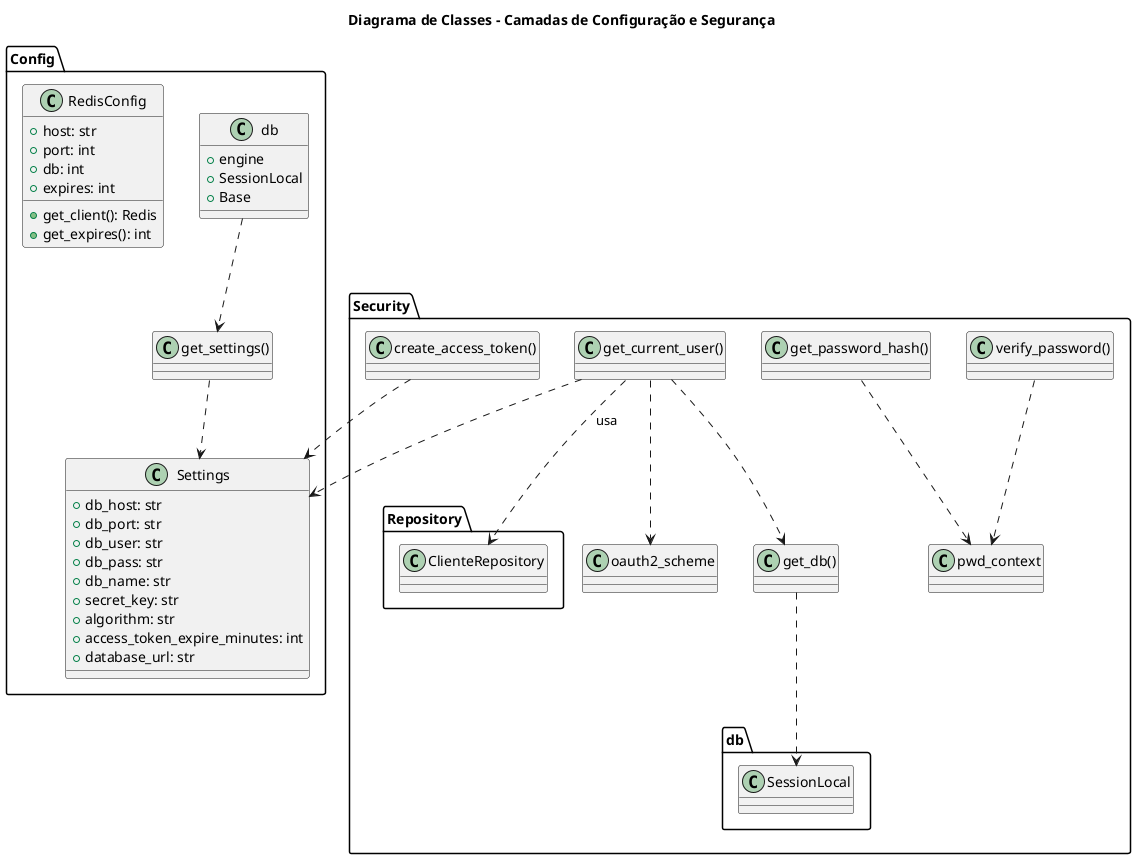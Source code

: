 @startuml
title Diagrama de Classes - Camadas de Configuração e Segurança

package "Config" {
    class Settings {
        +db_host: str
        +db_port: str
        +db_user: str
        +db_pass: str
        +db_name: str
        +secret_key: str
        +algorithm: str
        +access_token_expire_minutes: int
        +database_url: str
    }

    class "get_settings()" as get_settings_func
    get_settings_func ..> Settings

    class db {
        +engine
        +SessionLocal
        +Base
    }
    db ..> get_settings_func

    class RedisConfig {
        +host: str
        +port: int
        +db: int
        +expires: int
        +get_client(): Redis
        +get_expires(): int
    }
}

package "Security" {
    class "pwd_context" as PwdContext

    class "verify_password()" as verify_password_func
    verify_password_func ..> PwdContext

    class "get_password_hash()" as get_password_hash_func
    get_password_hash_func ..> PwdContext

    class "create_access_token()" as create_access_token_func
    create_access_token_func ..> Settings

    class "oauth2_scheme" as OAuth2

    class "get_db()" as get_db_func
    get_db_func ..> db.SessionLocal

    class "get_current_user()" as get_current_user_func
    get_current_user_func ..> OAuth2
    get_current_user_func ..> get_db_func
    get_current_user_func ..> Settings
    get_current_user_func ..> "Repository.ClienteRepository" : usa
}

@enduml
